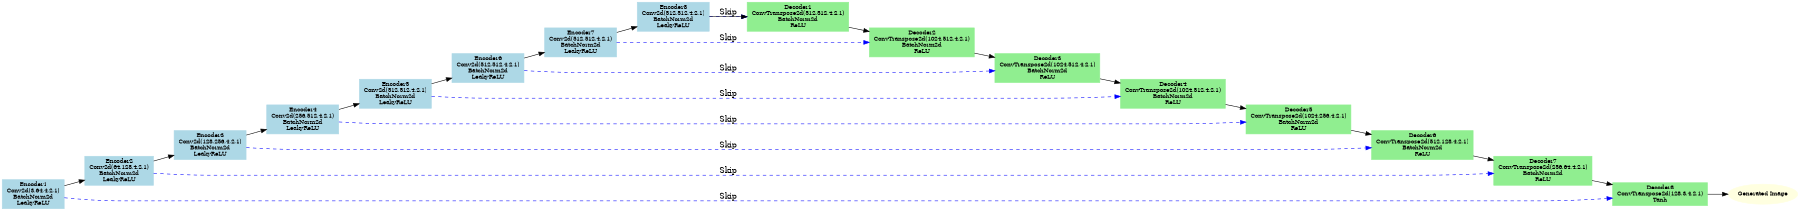 // UNet Generator Architecture
digraph {
	rankdir=LR size="12,8"
	node [color=lightgrey fontsize=10 shape=rectangle style=filled]
	E1 [label="Encoder1
Conv2d(3,64,4,2,1)
BatchNorm2d
LeakyReLU" color=lightblue shape=rectangle style=filled]
	E2 [label="Encoder2
Conv2d(64,128,4,2,1)
BatchNorm2d
LeakyReLU" color=lightblue shape=rectangle style=filled]
	E3 [label="Encoder3
Conv2d(128,256,4,2,1)
BatchNorm2d
LeakyReLU" color=lightblue shape=rectangle style=filled]
	E4 [label="Encoder4
Conv2d(256,512,4,2,1)
BatchNorm2d
LeakyReLU" color=lightblue shape=rectangle style=filled]
	E5 [label="Encoder5
Conv2d(512,512,4,2,1)
BatchNorm2d
LeakyReLU" color=lightblue shape=rectangle style=filled]
	E6 [label="Encoder6
Conv2d(512,512,4,2,1)
BatchNorm2d
LeakyReLU" color=lightblue shape=rectangle style=filled]
	E7 [label="Encoder7
Conv2d(512,512,4,2,1)
BatchNorm2d
LeakyReLU" color=lightblue shape=rectangle style=filled]
	E8 [label="Encoder8
Conv2d(512,512,4,2,1)
BatchNorm2d
LeakyReLU" color=lightblue shape=rectangle style=filled]
	D1 [label="Decoder1
ConvTranspose2d(512,512,4,2,1)
BatchNorm2d
ReLU" color=lightgreen shape=rectangle style=filled]
	D2 [label="Decoder2
ConvTranspose2d(1024,512,4,2,1)
BatchNorm2d
ReLU" color=lightgreen shape=rectangle style=filled]
	D3 [label="Decoder3
ConvTranspose2d(1024,512,4,2,1)
BatchNorm2d
ReLU" color=lightgreen shape=rectangle style=filled]
	D4 [label="Decoder4
ConvTranspose2d(1024,512,4,2,1)
BatchNorm2d
ReLU" color=lightgreen shape=rectangle style=filled]
	D5 [label="Decoder5
ConvTranspose2d(1024,256,4,2,1)
BatchNorm2d
ReLU" color=lightgreen shape=rectangle style=filled]
	D6 [label="Decoder6
ConvTranspose2d(512,128,4,2,1)
BatchNorm2d
ReLU" color=lightgreen shape=rectangle style=filled]
	D7 [label="Decoder7
ConvTranspose2d(256,64,4,2,1)
BatchNorm2d
ReLU" color=lightgreen shape=rectangle style=filled]
	D8 [label="Decoder8
ConvTranspose2d(128,3,4,2,1)
Tanh" color=lightgreen shape=rectangle style=filled]
	E1 -> E2
	E2 -> E3
	E3 -> E4
	E4 -> E5
	E5 -> E6
	E6 -> E7
	E7 -> E8
	D1 -> D2
	D2 -> D3
	D3 -> D4
	D4 -> D5
	D5 -> D6
	D6 -> D7
	D7 -> D8
	E1 -> D8 [label=Skip color=blue style=dashed]
	E2 -> D7 [label=Skip color=blue style=dashed]
	E3 -> D6 [label=Skip color=blue style=dashed]
	E4 -> D5 [label=Skip color=blue style=dashed]
	E5 -> D4 [label=Skip color=blue style=dashed]
	E6 -> D3 [label=Skip color=blue style=dashed]
	E7 -> D2 [label=Skip color=blue style=dashed]
	E8 -> D1 [label=Skip color=blue style=dashed]
	E8 -> D1
	Output [label="Generated Image" color=lightyellow shape=ellipse style=filled]
	D8 -> Output
}

